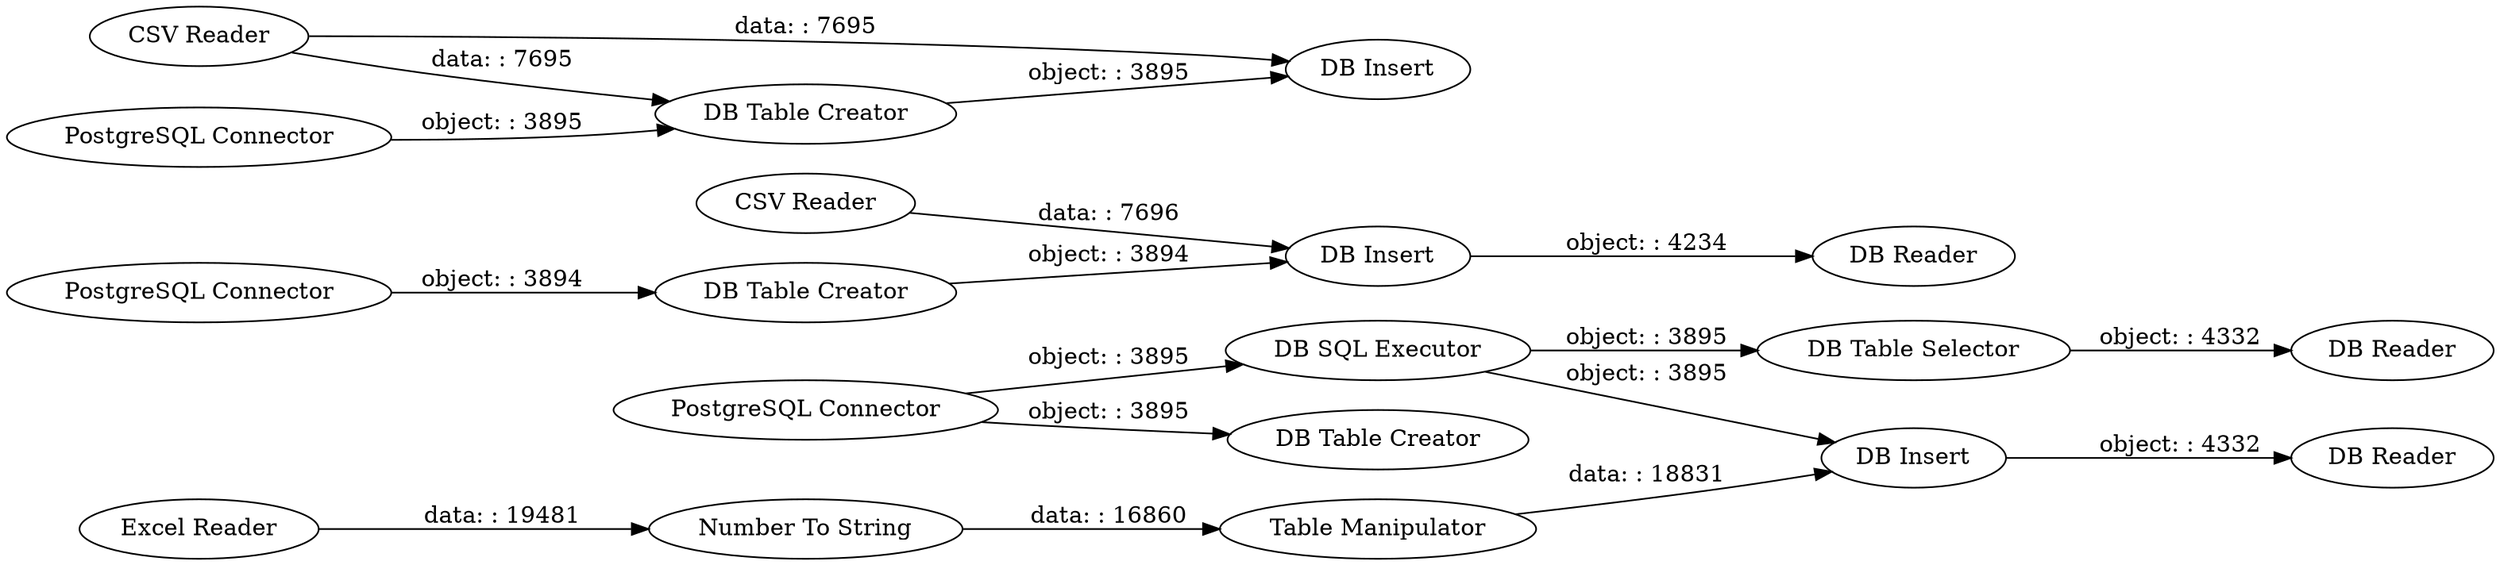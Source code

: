 digraph {
	"9109501275862692040_70" [label="DB Table Creator"]
	"9109501275862692040_58" [label="DB Insert"]
	"9109501275862692040_48" [label="DB Insert"]
	"9109501275862692040_23" [label="PostgreSQL Connector"]
	"9109501275862692040_53" [label="DB Reader"]
	"9109501275862692040_50" [label="Number To String"]
	"9109501275862692040_54" [label="DB Reader"]
	"9109501275862692040_52" [label="DB SQL Executor"]
	"9109501275862692040_59" [label="DB Reader"]
	"9109501275862692040_56" [label="PostgreSQL Connector"]
	"9109501275862692040_55" [label="CSV Reader"]
	"9109501275862692040_25" [label="Excel Reader"]
	"9109501275862692040_63" [label="DB Table Creator"]
	"9109501275862692040_64" [label="CSV Reader"]
	"9109501275862692040_62" [label="PostgreSQL Connector"]
	"9109501275862692040_67" [label="DB Insert"]
	"9109501275862692040_49" [label="Table Manipulator"]
	"9109501275862692040_51" [label="DB Table Selector"]
	"9109501275862692040_57" [label="DB Table Creator"]
	"9109501275862692040_48" -> "9109501275862692040_53" [label="object: : 4332"]
	"9109501275862692040_57" -> "9109501275862692040_58" [label="object: : 3894"]
	"9109501275862692040_23" -> "9109501275862692040_70" [label="object: : 3895"]
	"9109501275862692040_49" -> "9109501275862692040_48" [label="data: : 18831"]
	"9109501275862692040_50" -> "9109501275862692040_49" [label="data: : 16860"]
	"9109501275862692040_62" -> "9109501275862692040_63" [label="object: : 3895"]
	"9109501275862692040_52" -> "9109501275862692040_48" [label="object: : 3895"]
	"9109501275862692040_64" -> "9109501275862692040_67" [label="data: : 7695"]
	"9109501275862692040_51" -> "9109501275862692040_54" [label="object: : 4332"]
	"9109501275862692040_56" -> "9109501275862692040_57" [label="object: : 3894"]
	"9109501275862692040_64" -> "9109501275862692040_63" [label="data: : 7695"]
	"9109501275862692040_25" -> "9109501275862692040_50" [label="data: : 19481"]
	"9109501275862692040_52" -> "9109501275862692040_51" [label="object: : 3895"]
	"9109501275862692040_63" -> "9109501275862692040_67" [label="object: : 3895"]
	"9109501275862692040_58" -> "9109501275862692040_59" [label="object: : 4234"]
	"9109501275862692040_55" -> "9109501275862692040_58" [label="data: : 7696"]
	"9109501275862692040_23" -> "9109501275862692040_52" [label="object: : 3895"]
	rankdir=LR
}
